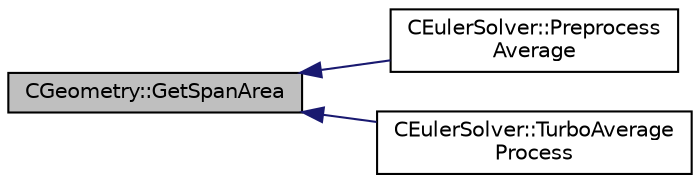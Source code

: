 digraph "CGeometry::GetSpanArea"
{
  edge [fontname="Helvetica",fontsize="10",labelfontname="Helvetica",labelfontsize="10"];
  node [fontname="Helvetica",fontsize="10",shape=record];
  rankdir="LR";
  Node1688 [label="CGeometry::GetSpanArea",height=0.2,width=0.4,color="black", fillcolor="grey75", style="filled", fontcolor="black"];
  Node1688 -> Node1689 [dir="back",color="midnightblue",fontsize="10",style="solid",fontname="Helvetica"];
  Node1689 [label="CEulerSolver::Preprocess\lAverage",height=0.2,width=0.4,color="black", fillcolor="white", style="filled",URL="$class_c_euler_solver.html#ab13b628bfb33a1701ff0807195f953ef",tooltip="It computes average quantities along the span for turbomachinery analysis. "];
  Node1688 -> Node1690 [dir="back",color="midnightblue",fontsize="10",style="solid",fontname="Helvetica"];
  Node1690 [label="CEulerSolver::TurboAverage\lProcess",height=0.2,width=0.4,color="black", fillcolor="white", style="filled",URL="$class_c_euler_solver.html#ab408049d3b4fecc224653176c8d7885a",tooltip="It computes average quantities along the span for turbomachinery analysis. "];
}
